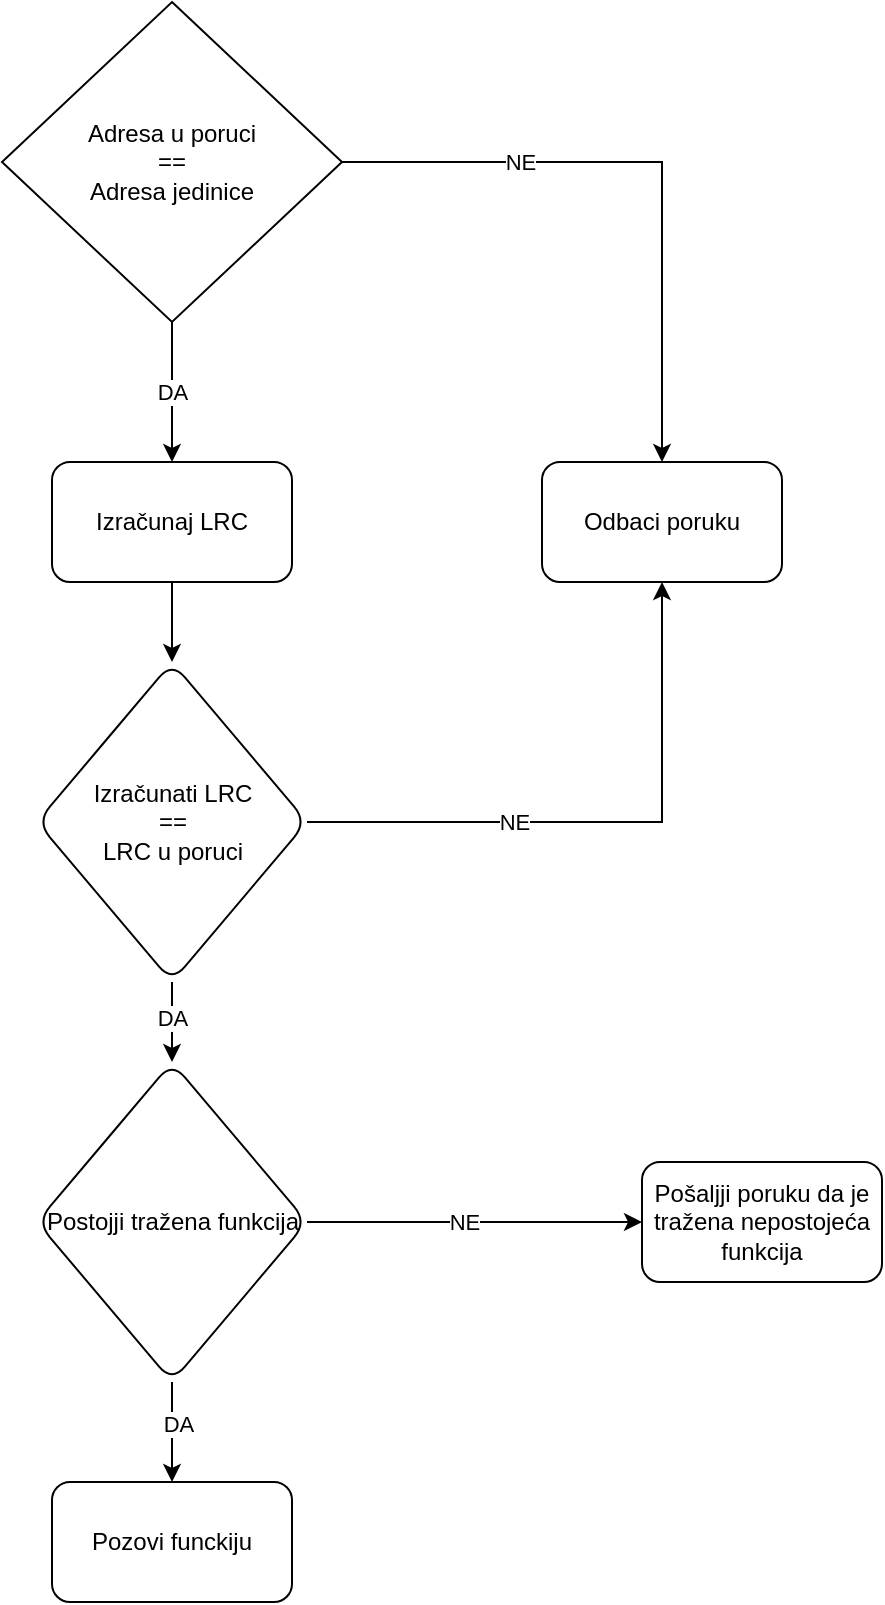 <mxfile version="22.1.18" type="device">
  <diagram id="C5RBs43oDa-KdzZeNtuy" name="Page-1">
    <mxGraphModel dx="1282" dy="582" grid="1" gridSize="10" guides="1" tooltips="1" connect="1" arrows="1" fold="1" page="1" pageScale="1" pageWidth="827" pageHeight="1169" math="0" shadow="0">
      <root>
        <mxCell id="WIyWlLk6GJQsqaUBKTNV-0" />
        <mxCell id="WIyWlLk6GJQsqaUBKTNV-1" parent="WIyWlLk6GJQsqaUBKTNV-0" />
        <mxCell id="R5baq13OL3YrWRS--SIH-2" style="edgeStyle=orthogonalEdgeStyle;rounded=0;orthogonalLoop=1;jettySize=auto;html=1;entryX=0.5;entryY=0;entryDx=0;entryDy=0;exitX=0.5;exitY=1;exitDx=0;exitDy=0;" edge="1" parent="WIyWlLk6GJQsqaUBKTNV-1" source="R5baq13OL3YrWRS--SIH-0" target="R5baq13OL3YrWRS--SIH-1">
          <mxGeometry relative="1" as="geometry">
            <mxPoint x="205" y="300" as="sourcePoint" />
          </mxGeometry>
        </mxCell>
        <mxCell id="R5baq13OL3YrWRS--SIH-16" value="DA" style="edgeLabel;html=1;align=center;verticalAlign=middle;resizable=0;points=[];" vertex="1" connectable="0" parent="R5baq13OL3YrWRS--SIH-2">
          <mxGeometry x="-0.016" y="4" relative="1" as="geometry">
            <mxPoint x="-4" as="offset" />
          </mxGeometry>
        </mxCell>
        <mxCell id="R5baq13OL3YrWRS--SIH-18" style="edgeStyle=orthogonalEdgeStyle;rounded=0;orthogonalLoop=1;jettySize=auto;html=1;exitX=1;exitY=0.5;exitDx=0;exitDy=0;" edge="1" parent="WIyWlLk6GJQsqaUBKTNV-1" source="R5baq13OL3YrWRS--SIH-0" target="R5baq13OL3YrWRS--SIH-17">
          <mxGeometry relative="1" as="geometry">
            <mxPoint x="290" y="220" as="sourcePoint" />
          </mxGeometry>
        </mxCell>
        <mxCell id="R5baq13OL3YrWRS--SIH-20" value="NE" style="edgeLabel;html=1;align=center;verticalAlign=middle;resizable=0;points=[];" vertex="1" connectable="0" parent="R5baq13OL3YrWRS--SIH-18">
          <mxGeometry x="-0.435" y="3" relative="1" as="geometry">
            <mxPoint x="1" y="3" as="offset" />
          </mxGeometry>
        </mxCell>
        <mxCell id="R5baq13OL3YrWRS--SIH-0" value="Adresa u poruci&lt;br&gt;==&lt;br&gt;Adresa jedinice" style="rhombus;whiteSpace=wrap;html=1;" vertex="1" parent="WIyWlLk6GJQsqaUBKTNV-1">
          <mxGeometry x="120" y="120" width="170" height="160" as="geometry" />
        </mxCell>
        <mxCell id="R5baq13OL3YrWRS--SIH-4" value="" style="edgeStyle=orthogonalEdgeStyle;rounded=0;orthogonalLoop=1;jettySize=auto;html=1;" edge="1" parent="WIyWlLk6GJQsqaUBKTNV-1" source="R5baq13OL3YrWRS--SIH-1" target="R5baq13OL3YrWRS--SIH-3">
          <mxGeometry relative="1" as="geometry" />
        </mxCell>
        <mxCell id="R5baq13OL3YrWRS--SIH-1" value="Izračunaj LRC" style="rounded=1;whiteSpace=wrap;html=1;" vertex="1" parent="WIyWlLk6GJQsqaUBKTNV-1">
          <mxGeometry x="145" y="350" width="120" height="60" as="geometry" />
        </mxCell>
        <mxCell id="R5baq13OL3YrWRS--SIH-6" value="" style="edgeStyle=orthogonalEdgeStyle;rounded=0;orthogonalLoop=1;jettySize=auto;html=1;" edge="1" parent="WIyWlLk6GJQsqaUBKTNV-1" source="R5baq13OL3YrWRS--SIH-3" target="R5baq13OL3YrWRS--SIH-5">
          <mxGeometry relative="1" as="geometry" />
        </mxCell>
        <mxCell id="R5baq13OL3YrWRS--SIH-15" value="DA" style="edgeLabel;html=1;align=center;verticalAlign=middle;resizable=0;points=[];" vertex="1" connectable="0" parent="R5baq13OL3YrWRS--SIH-6">
          <mxGeometry x="-0.105" relative="1" as="geometry">
            <mxPoint as="offset" />
          </mxGeometry>
        </mxCell>
        <mxCell id="R5baq13OL3YrWRS--SIH-19" style="edgeStyle=orthogonalEdgeStyle;rounded=0;orthogonalLoop=1;jettySize=auto;html=1;exitX=1;exitY=0.5;exitDx=0;exitDy=0;entryX=0.5;entryY=1;entryDx=0;entryDy=0;" edge="1" parent="WIyWlLk6GJQsqaUBKTNV-1" source="R5baq13OL3YrWRS--SIH-3" target="R5baq13OL3YrWRS--SIH-17">
          <mxGeometry relative="1" as="geometry" />
        </mxCell>
        <mxCell id="R5baq13OL3YrWRS--SIH-22" value="NE" style="edgeLabel;html=1;align=center;verticalAlign=middle;resizable=0;points=[];" vertex="1" connectable="0" parent="R5baq13OL3YrWRS--SIH-19">
          <mxGeometry x="-0.484" y="-4" relative="1" as="geometry">
            <mxPoint x="26" y="-4" as="offset" />
          </mxGeometry>
        </mxCell>
        <mxCell id="R5baq13OL3YrWRS--SIH-3" value="Izračunati LRC&lt;br&gt;==&lt;br&gt;LRC u poruci" style="rhombus;whiteSpace=wrap;html=1;rounded=1;" vertex="1" parent="WIyWlLk6GJQsqaUBKTNV-1">
          <mxGeometry x="137.5" y="450" width="135" height="160" as="geometry" />
        </mxCell>
        <mxCell id="R5baq13OL3YrWRS--SIH-12" value="" style="edgeStyle=orthogonalEdgeStyle;rounded=0;orthogonalLoop=1;jettySize=auto;html=1;" edge="1" parent="WIyWlLk6GJQsqaUBKTNV-1" source="R5baq13OL3YrWRS--SIH-5" target="R5baq13OL3YrWRS--SIH-11">
          <mxGeometry relative="1" as="geometry" />
        </mxCell>
        <mxCell id="R5baq13OL3YrWRS--SIH-13" value="DA" style="edgeLabel;html=1;align=center;verticalAlign=middle;resizable=0;points=[];" vertex="1" connectable="0" parent="R5baq13OL3YrWRS--SIH-12">
          <mxGeometry x="-0.163" y="3" relative="1" as="geometry">
            <mxPoint as="offset" />
          </mxGeometry>
        </mxCell>
        <mxCell id="R5baq13OL3YrWRS--SIH-24" style="edgeStyle=orthogonalEdgeStyle;rounded=0;orthogonalLoop=1;jettySize=auto;html=1;exitX=1;exitY=0.5;exitDx=0;exitDy=0;" edge="1" parent="WIyWlLk6GJQsqaUBKTNV-1" source="R5baq13OL3YrWRS--SIH-5" target="R5baq13OL3YrWRS--SIH-23">
          <mxGeometry relative="1" as="geometry" />
        </mxCell>
        <mxCell id="R5baq13OL3YrWRS--SIH-25" value="NE" style="edgeLabel;html=1;align=center;verticalAlign=middle;resizable=0;points=[];" vertex="1" connectable="0" parent="R5baq13OL3YrWRS--SIH-24">
          <mxGeometry x="-0.172" y="-4" relative="1" as="geometry">
            <mxPoint x="9" y="-4" as="offset" />
          </mxGeometry>
        </mxCell>
        <mxCell id="R5baq13OL3YrWRS--SIH-5" value="Postojji tražena funkcija" style="rhombus;whiteSpace=wrap;html=1;rounded=1;" vertex="1" parent="WIyWlLk6GJQsqaUBKTNV-1">
          <mxGeometry x="137.5" y="650" width="135" height="160" as="geometry" />
        </mxCell>
        <mxCell id="R5baq13OL3YrWRS--SIH-11" value="Pozovi funckiju" style="whiteSpace=wrap;html=1;rounded=1;" vertex="1" parent="WIyWlLk6GJQsqaUBKTNV-1">
          <mxGeometry x="145" y="860" width="120" height="60" as="geometry" />
        </mxCell>
        <mxCell id="R5baq13OL3YrWRS--SIH-17" value="Odbaci poruku" style="rounded=1;whiteSpace=wrap;html=1;" vertex="1" parent="WIyWlLk6GJQsqaUBKTNV-1">
          <mxGeometry x="390" y="350" width="120" height="60" as="geometry" />
        </mxCell>
        <mxCell id="R5baq13OL3YrWRS--SIH-23" value="Pošaljji poruku da je tražena nepostojeća funkcija" style="rounded=1;whiteSpace=wrap;html=1;" vertex="1" parent="WIyWlLk6GJQsqaUBKTNV-1">
          <mxGeometry x="440" y="700" width="120" height="60" as="geometry" />
        </mxCell>
      </root>
    </mxGraphModel>
  </diagram>
</mxfile>
